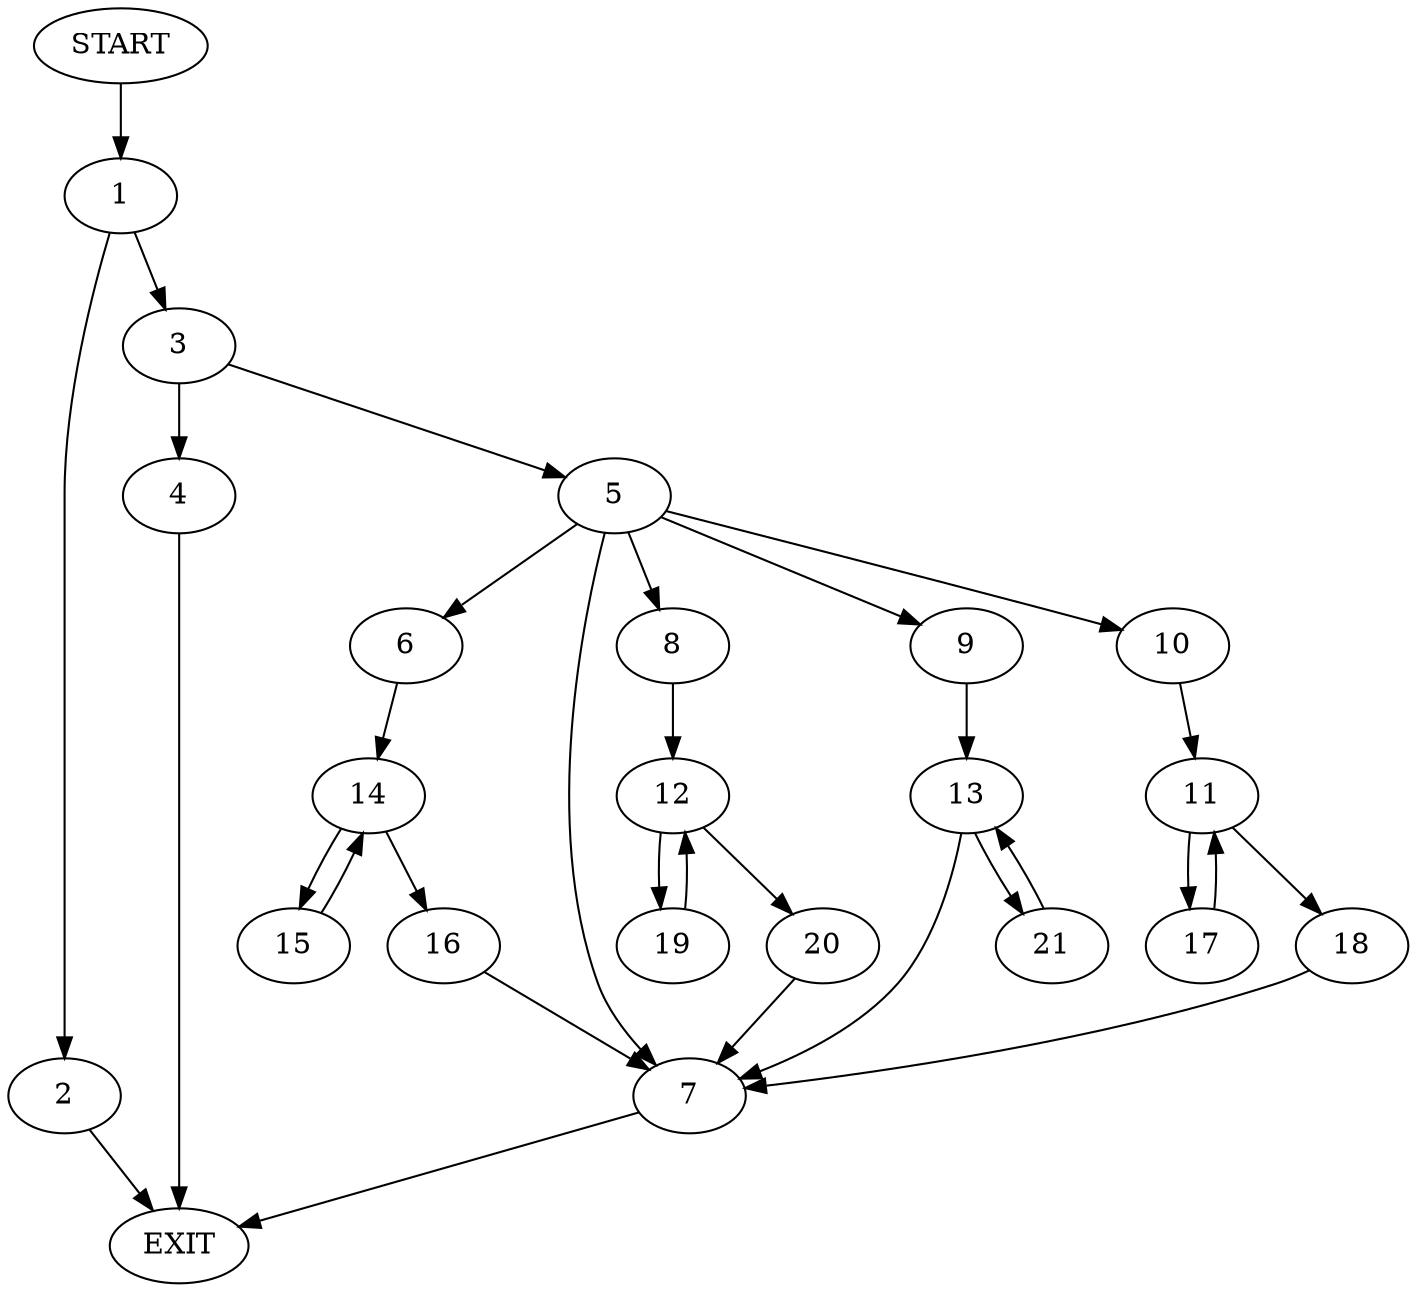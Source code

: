 digraph {
0 [label="START"]
22 [label="EXIT"]
0 -> 1
1 -> 2
1 -> 3
2 -> 22
3 -> 4
3 -> 5
4 -> 22
5 -> 6
5 -> 7
5 -> 8
5 -> 9
5 -> 10
10 -> 11
8 -> 12
7 -> 22
9 -> 13
6 -> 14
14 -> 15
14 -> 16
16 -> 7
15 -> 14
11 -> 17
11 -> 18
17 -> 11
18 -> 7
12 -> 19
12 -> 20
20 -> 7
19 -> 12
13 -> 7
13 -> 21
21 -> 13
}
